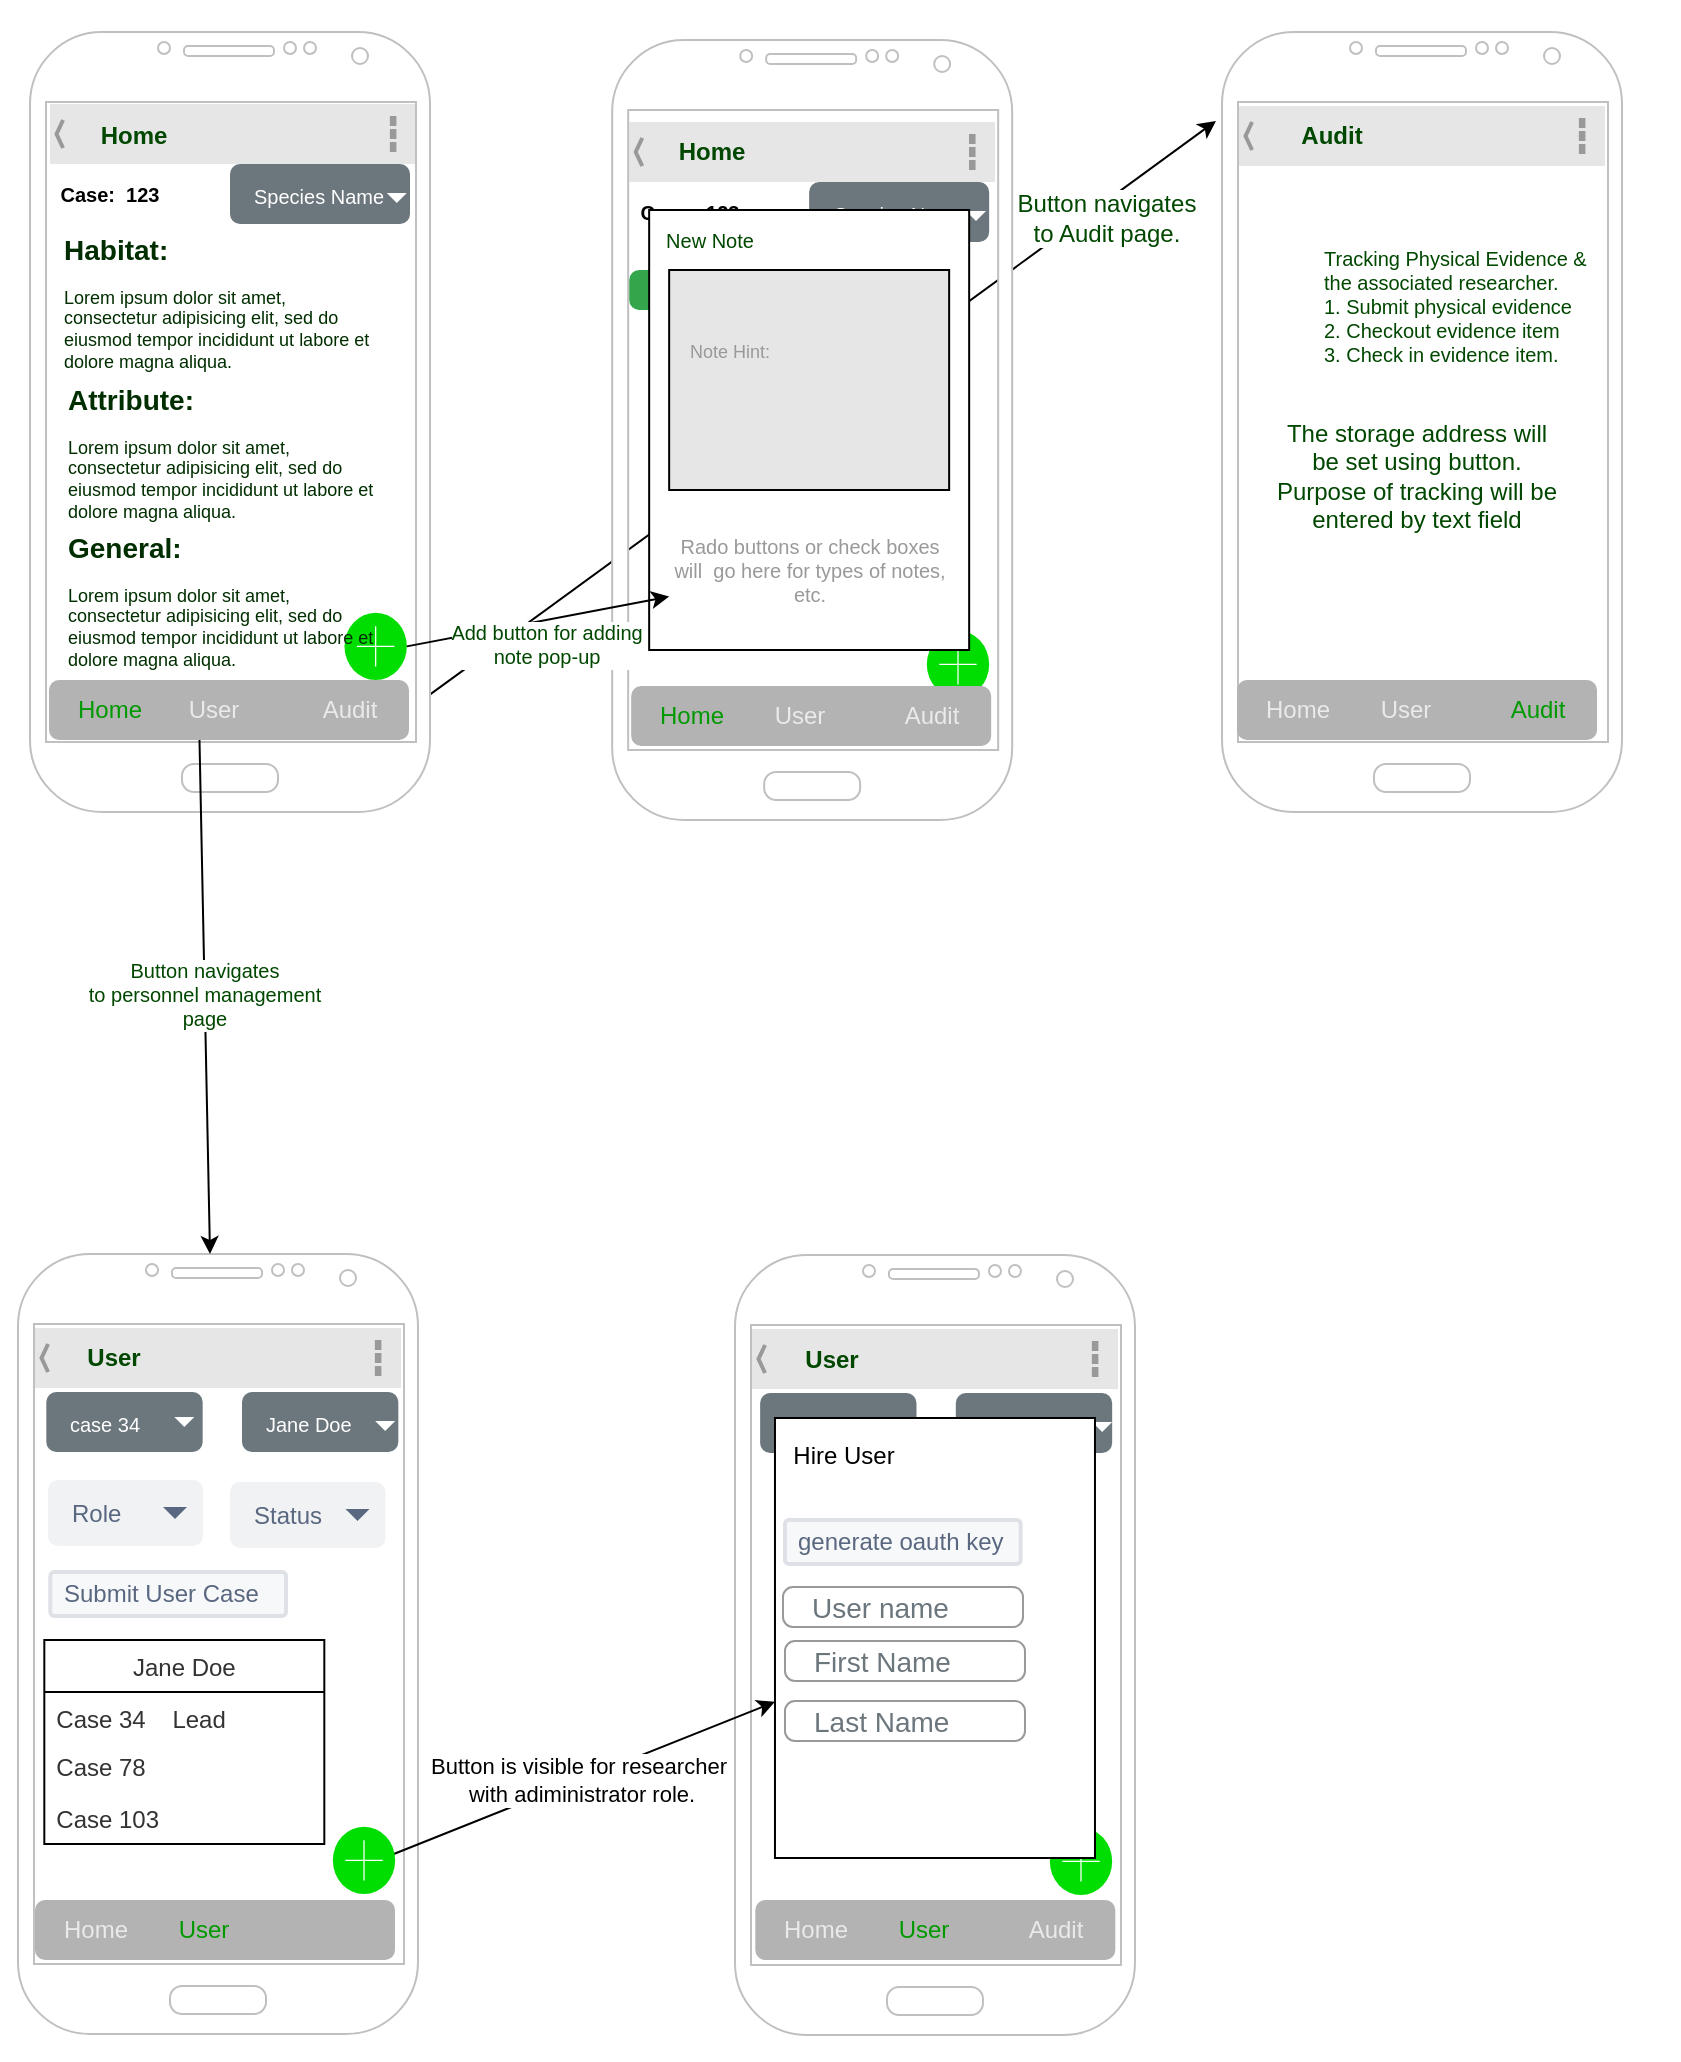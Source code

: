 <mxfile version="17.2.4" type="device"><diagram id="5ib8q7YyQfqiMjE7IbwL" name="Page-1"><mxGraphModel dx="639" dy="2695" grid="1" gridSize="10" guides="1" tooltips="1" connect="1" arrows="1" fold="1" page="1" pageScale="1" pageWidth="850" pageHeight="1100" math="0" shadow="0"><root><mxCell id="0"/><mxCell id="1" parent="0"/><mxCell id="MDxC1gOSOODTEu_U4umg-1" value="" style="group" parent="1" vertex="1" connectable="0"><mxGeometry x="-3.553e-15" y="-1110" width="838.16" height="1030" as="geometry"/></mxCell><mxCell id="-FKx1kbPS8L7Q8CqbfZn-3" value="" style="group" parent="MDxC1gOSOODTEu_U4umg-1" vertex="1" connectable="0"><mxGeometry x="7.105e-15" width="838.16" height="1030" as="geometry"/></mxCell><mxCell id="Mrze12-_42jE3DgpNyG9-81" value="&lt;blockquote style=&quot;margin: 0 0 0 40px ; border: none ; padding: 0px&quot;&gt;&lt;br&gt;&lt;/blockquote&gt;" style="text;html=1;strokeColor=none;fillColor=none;align=left;verticalAlign=middle;whiteSpace=wrap;rounded=0;labelBackgroundColor=none;fontSize=10;fontColor=#004700;container=0;" parent="-FKx1kbPS8L7Q8CqbfZn-3" vertex="1"><mxGeometry x="18.17" y="694" width="179.66" height="253" as="geometry"/></mxCell><mxCell id="-FKx1kbPS8L7Q8CqbfZn-1" value="Button navigates &lt;br&gt;to Audit page." style="endArrow=classic;html=1;rounded=0;fontSize=12;fontColor=#004700;entryX=-0.015;entryY=0.114;entryDx=0;entryDy=0;entryPerimeter=0;exitX=0.985;exitY=0.855;exitDx=0;exitDy=0;exitPerimeter=0;" parent="-FKx1kbPS8L7Q8CqbfZn-3" source="uxTM0sSK9Qr-nFzSJdnY-4" target="Mrze12-_42jE3DgpNyG9-85" edge="1"><mxGeometry x="0.7" y="-8" width="50" height="50" relative="1" as="geometry"><mxPoint x="227.99" y="570" as="sourcePoint"/><mxPoint x="307.99" y="840" as="targetPoint"/><mxPoint y="-1" as="offset"/></mxGeometry></mxCell><mxCell id="Mrze12-_42jE3DgpNyG9-69" value="" style="strokeWidth=1;html=1;shadow=0;dashed=0;shape=mxgraph.android.action_bar_landscape;fillColor=#E6E6E6;strokeColor=#c0c0c0;strokeWidth=2;container=0;" parent="-FKx1kbPS8L7Q8CqbfZn-3" vertex="1"><mxGeometry x="16.5" y="664" width="183" height="30" as="geometry"/></mxCell><mxCell id="Mrze12-_42jE3DgpNyG9-70" value="" style="verticalLabelPosition=bottom;verticalAlign=top;html=1;shadow=0;dashed=0;strokeWidth=1;shape=mxgraph.android.phone2;strokeColor=#c0c0c0;container=0;" parent="-FKx1kbPS8L7Q8CqbfZn-3" vertex="1"><mxGeometry x="8" y="627" width="200" height="390" as="geometry"/></mxCell><mxCell id="Mrze12-_42jE3DgpNyG9-79" value="" style="shape=triangle;direction=south;fillColor=#ffffff;strokeColor=none;perimeter=none;container=0;" parent="-FKx1kbPS8L7Q8CqbfZn-3" vertex="1"><mxGeometry x="193.42" y="627.5" width="10" height="5" as="geometry"><mxPoint x="-17" y="-2.5" as="offset"/></mxGeometry></mxCell><mxCell id="Mrze12-_42jE3DgpNyG9-84" value="" style="strokeWidth=1;html=1;shadow=0;dashed=0;shape=mxgraph.android.action_bar_landscape;fillColor=#E6E6E6;strokeColor=#c0c0c0;strokeWidth=2;container=0;" parent="-FKx1kbPS8L7Q8CqbfZn-3" vertex="1"><mxGeometry x="618.5" y="53" width="183" height="30" as="geometry"/></mxCell><mxCell id="Mrze12-_42jE3DgpNyG9-85" value="" style="verticalLabelPosition=bottom;verticalAlign=top;html=1;shadow=0;dashed=0;strokeWidth=1;shape=mxgraph.android.phone2;strokeColor=#c0c0c0;container=0;" parent="-FKx1kbPS8L7Q8CqbfZn-3" vertex="1"><mxGeometry x="610" y="16" width="200" height="390" as="geometry"/></mxCell><mxCell id="Mrze12-_42jE3DgpNyG9-87" value="" style="shape=triangle;direction=south;fillColor=#ffffff;strokeColor=none;perimeter=none;container=0;" parent="-FKx1kbPS8L7Q8CqbfZn-3" vertex="1"><mxGeometry x="795.42" y="16.5" width="10" height="5" as="geometry"><mxPoint x="-17" y="-2.5" as="offset"/></mxGeometry></mxCell><mxCell id="Mrze12-_42jE3DgpNyG9-88" value="&lt;blockquote style=&quot;margin: 0 0 0 40px ; border: none ; padding: 0px&quot;&gt;Tracking Physical Evidence &amp;amp; the associated researcher.&lt;/blockquote&gt;&lt;blockquote style=&quot;margin: 0 0 0 40px ; border: none ; padding: 0px&quot;&gt;1. Submit physical evidence&lt;/blockquote&gt;&lt;blockquote style=&quot;margin: 0 0 0 40px ; border: none ; padding: 0px&quot;&gt;2. Checkout evidence item&lt;/blockquote&gt;&lt;blockquote style=&quot;margin: 0 0 0 40px ; border: none ; padding: 0px&quot;&gt;3. Check in evidence item.&lt;/blockquote&gt;" style="text;html=1;strokeColor=none;fillColor=none;align=left;verticalAlign=middle;whiteSpace=wrap;rounded=0;labelBackgroundColor=none;fontSize=10;fontColor=#004700;container=0;" parent="-FKx1kbPS8L7Q8CqbfZn-3" vertex="1"><mxGeometry x="618.5" y="113" width="179.66" height="80" as="geometry"/></mxCell><mxCell id="Mrze12-_42jE3DgpNyG9-90" value="&lt;b&gt;&lt;font style=&quot;font-size: 12px&quot;&gt;User&lt;/font&gt;&lt;/b&gt;" style="text;html=1;strokeColor=none;fillColor=none;align=center;verticalAlign=middle;whiteSpace=wrap;rounded=0;labelBackgroundColor=none;fontSize=10;fontColor=#004700;container=0;" parent="-FKx1kbPS8L7Q8CqbfZn-3" vertex="1"><mxGeometry x="26.16" y="664" width="60" height="30" as="geometry"/></mxCell><mxCell id="Mrze12-_42jE3DgpNyG9-91" value="&lt;span style=&quot;font-size: 12px&quot;&gt;&lt;b&gt;Audit&lt;/b&gt;&lt;/span&gt;" style="text;html=1;strokeColor=none;fillColor=none;align=center;verticalAlign=middle;whiteSpace=wrap;rounded=0;labelBackgroundColor=none;fontSize=10;fontColor=#004700;container=0;" parent="-FKx1kbPS8L7Q8CqbfZn-3" vertex="1"><mxGeometry x="635" y="53" width="60" height="30" as="geometry"/></mxCell><mxCell id="Mrze12-_42jE3DgpNyG9-92" value="The storage address will be set using button.&lt;br&gt;Purpose of tracking will be entered by text field" style="text;html=1;strokeColor=none;fillColor=none;align=center;verticalAlign=middle;whiteSpace=wrap;rounded=0;labelBackgroundColor=none;fontSize=12;fontColor=#004700;container=0;" parent="-FKx1kbPS8L7Q8CqbfZn-3" vertex="1"><mxGeometry x="635" y="196" width="145" height="84.5" as="geometry"/></mxCell><mxCell id="MDxC1gOSOODTEu_U4umg-4" value="&lt;font style=&quot;font-size: 10px&quot;&gt;case 34&lt;/font&gt;" style="html=1;shadow=0;dashed=0;shape=mxgraph.bootstrap.rrect;rSize=5;strokeColor=none;strokeWidth=1;fillColor=#6C767D;fontColor=#ffffff;whiteSpace=wrap;align=left;verticalAlign=middle;fontStyle=0;fontSize=14;spacingLeft=10;container=0;" parent="-FKx1kbPS8L7Q8CqbfZn-3" vertex="1"><mxGeometry x="22.16" y="696" width="78.17" height="30" as="geometry"/></mxCell><mxCell id="MDxC1gOSOODTEu_U4umg-2" value="&lt;font style=&quot;font-size: 10px&quot;&gt;Jane Doe&lt;/font&gt;" style="html=1;shadow=0;dashed=0;shape=mxgraph.bootstrap.rrect;rSize=5;strokeColor=none;strokeWidth=1;fillColor=#6C767D;fontColor=#ffffff;whiteSpace=wrap;align=left;verticalAlign=middle;fontStyle=0;fontSize=14;spacingLeft=10;container=0;" parent="-FKx1kbPS8L7Q8CqbfZn-3" vertex="1"><mxGeometry x="120" y="696" width="78.17" height="30" as="geometry"/></mxCell><mxCell id="MDxC1gOSOODTEu_U4umg-3" value="" style="shape=triangle;direction=south;fillColor=#ffffff;strokeColor=none;perimeter=none;container=0;" parent="-FKx1kbPS8L7Q8CqbfZn-3" vertex="1"><mxGeometry x="186.59" y="710.5" width="10" height="5" as="geometry"><mxPoint x="-17" y="-2.5" as="offset"/></mxGeometry></mxCell><mxCell id="MDxC1gOSOODTEu_U4umg-22" value="" style="shape=triangle;direction=south;fillColor=#ffffff;strokeColor=none;perimeter=none;container=0;" parent="-FKx1kbPS8L7Q8CqbfZn-3" vertex="1"><mxGeometry x="86.16" y="708.5" width="10" height="5" as="geometry"><mxPoint x="-17" y="-2.5" as="offset"/></mxGeometry></mxCell><mxCell id="Mrze12-_42jE3DgpNyG9-32" value="taxonomy" style="html=1;shadow=0;dashed=0;shape=mxgraph.bootstrap.radioButton2;labelPosition=right;verticalLabelPosition=middle;align=left;verticalAlign=middle;gradientColor=#DEDEDE;fillColor=#EDEDED;checked=1;spacing=5;checkedFill=#0085FC;checkedStroke=#ffffff;sketch=0;labelBackgroundColor=none;fontSize=9;fontColor=#999999;container=0;" parent="-FKx1kbPS8L7Q8CqbfZn-3" vertex="1"><mxGeometry x="328.58" y="238" width="10" height="10" as="geometry"/></mxCell><mxCell id="Mrze12-_42jE3DgpNyG9-33" value="habitat" style="html=1;shadow=0;dashed=0;shape=mxgraph.bootstrap.radioButton2;labelPosition=right;verticalLabelPosition=middle;align=left;verticalAlign=middle;gradientColor=#DEDEDE;fillColor=#EDEDED;checked=0;spacing=5;checkedFill=#0085FC;checkedStroke=#ffffff;sketch=0;labelBackgroundColor=none;fontSize=9;fontColor=#999999;container=0;" parent="-FKx1kbPS8L7Q8CqbfZn-3" vertex="1"><mxGeometry x="328.58" y="256" width="10" height="10" as="geometry"/></mxCell><mxCell id="Mrze12-_42jE3DgpNyG9-34" value="general" style="html=1;shadow=0;dashed=0;shape=mxgraph.bootstrap.radioButton2;labelPosition=right;verticalLabelPosition=middle;align=left;verticalAlign=middle;gradientColor=#DEDEDE;fillColor=#EDEDED;checked=0;spacing=5;fontColor=#6C767D;checkedFill=#0085FC;checkedStroke=#ffffff;sketch=0;labelBackgroundColor=none;fontSize=9;container=0;" parent="-FKx1kbPS8L7Q8CqbfZn-3" vertex="1"><mxGeometry x="328.58" y="275" width="10" height="10" as="geometry"/></mxCell><mxCell id="Mrze12-_42jE3DgpNyG9-18" value="Notes" style="html=1;shadow=0;dashed=0;shape=mxgraph.bootstrap.rrect;rSize=5;strokeColor=none;strokeWidth=1;fillColor=#33A64C;fontColor=#FFFFFF;whiteSpace=wrap;align=center;verticalAlign=middle;spacingLeft=0;fontStyle=0;fontSize=16;spacing=5;container=0;" parent="-FKx1kbPS8L7Q8CqbfZn-3" vertex="1"><mxGeometry x="313.58" y="135" width="70" height="20" as="geometry"/></mxCell><mxCell id="Mrze12-_42jE3DgpNyG9-25" value="&lt;b&gt;Case:&amp;nbsp; 123&lt;/b&gt;" style="text;html=1;strokeColor=none;fillColor=none;align=center;verticalAlign=middle;whiteSpace=wrap;rounded=0;fontSize=10;container=0;" parent="-FKx1kbPS8L7Q8CqbfZn-3" vertex="1"><mxGeometry x="313.58" y="91" width="60" height="30" as="geometry"/></mxCell><mxCell id="Mrze12-_42jE3DgpNyG9-28" value="Add Note" style="text;html=1;strokeColor=none;fillColor=none;align=center;verticalAlign=middle;whiteSpace=wrap;rounded=0;container=0;" parent="-FKx1kbPS8L7Q8CqbfZn-3" vertex="1"><mxGeometry x="323.58" y="105" width="60" height="30" as="geometry"/></mxCell><mxCell id="Mrze12-_42jE3DgpNyG9-23" value="&lt;font style=&quot;font-size: 10px&quot;&gt;Species Name&lt;/font&gt;" style="html=1;shadow=0;dashed=0;shape=mxgraph.bootstrap.rrect;rSize=5;strokeColor=none;strokeWidth=1;fillColor=#6C767D;fontColor=#ffffff;whiteSpace=wrap;align=left;verticalAlign=middle;fontStyle=0;fontSize=14;spacingLeft=10;container=0;" parent="-FKx1kbPS8L7Q8CqbfZn-3" vertex="1"><mxGeometry x="403.58" y="91" width="90" height="30" as="geometry"/></mxCell><mxCell id="Mrze12-_42jE3DgpNyG9-24" value="" style="shape=triangle;direction=south;fillColor=#ffffff;strokeColor=none;perimeter=none;container=0;" parent="-FKx1kbPS8L7Q8CqbfZn-3" vertex="1"><mxGeometry x="482.0" y="105.5" width="10" height="5" as="geometry"><mxPoint x="-17" y="-2.5" as="offset"/></mxGeometry></mxCell><mxCell id="Mrze12-_42jE3DgpNyG9-15" value="" style="strokeWidth=1;html=1;shadow=0;dashed=0;shape=mxgraph.android.action_bar_landscape;fillColor=#E6E6E6;strokeColor=#c0c0c0;strokeWidth=2;container=0;" parent="-FKx1kbPS8L7Q8CqbfZn-3" vertex="1"><mxGeometry x="313.58" y="61" width="183" height="30" as="geometry"/></mxCell><mxCell id="Nez2CpCyBFTR5WrVPbtK-48" value="" style="edgeStyle=none;rounded=0;orthogonalLoop=1;jettySize=auto;html=1;fontColor=#EAEAEA;" edge="1" parent="-FKx1kbPS8L7Q8CqbfZn-3" target="Nez2CpCyBFTR5WrVPbtK-47"><mxGeometry relative="1" as="geometry"><mxPoint x="403.58" y="364" as="sourcePoint"/></mxGeometry></mxCell><mxCell id="Nez2CpCyBFTR5WrVPbtK-49" value="" style="edgeStyle=none;rounded=0;orthogonalLoop=1;jettySize=auto;html=1;fontColor=#EAEAEA;" edge="1" parent="-FKx1kbPS8L7Q8CqbfZn-3" target="Nez2CpCyBFTR5WrVPbtK-46"><mxGeometry relative="1" as="geometry"><mxPoint x="403.58" y="364" as="sourcePoint"/></mxGeometry></mxCell><mxCell id="Mrze12-_42jE3DgpNyG9-26" value="" style="html=1;verticalLabelPosition=bottom;labelBackgroundColor=#ffffff;verticalAlign=top;shadow=0;dashed=0;strokeWidth=2;shape=mxgraph.ios7.misc.add;fillColor=#00dd00;strokeColor=#ffffff;sketch=0;direction=south;rotation=0;container=0;" parent="-FKx1kbPS8L7Q8CqbfZn-3" vertex="1"><mxGeometry x="462.42" y="315.38" width="31.16" height="33.62" as="geometry"/></mxCell><mxCell id="Mrze12-_42jE3DgpNyG9-27" value="" style="whiteSpace=wrap;html=1;container=0;" parent="-FKx1kbPS8L7Q8CqbfZn-3" vertex="1"><mxGeometry x="323.58" y="105" width="160" height="220" as="geometry"/></mxCell><mxCell id="Mrze12-_42jE3DgpNyG9-29" value="" style="whiteSpace=wrap;html=1;labelBackgroundColor=#1A1A1A;fontColor=none;noLabel=1;textOpacity=40;fillColor=#E6E6E6;container=0;" parent="-FKx1kbPS8L7Q8CqbfZn-3" vertex="1"><mxGeometry x="333.58" y="135" width="140" height="110" as="geometry"/></mxCell><mxCell id="Mrze12-_42jE3DgpNyG9-31" value="&lt;font color=&quot;#999999&quot; style=&quot;font-size: 9px&quot;&gt;Note Hint:&lt;/font&gt;" style="text;html=1;strokeColor=none;fillColor=none;align=center;verticalAlign=middle;whiteSpace=wrap;rounded=0;labelBackgroundColor=none;fontColor=none;container=0;" parent="-FKx1kbPS8L7Q8CqbfZn-3" vertex="1"><mxGeometry x="333.58" y="160" width="60" height="30" as="geometry"/></mxCell><mxCell id="Mrze12-_42jE3DgpNyG9-16" value="" style="verticalLabelPosition=bottom;verticalAlign=top;html=1;shadow=0;dashed=0;strokeWidth=1;shape=mxgraph.android.phone2;strokeColor=#c0c0c0;container=0;" parent="-FKx1kbPS8L7Q8CqbfZn-3" vertex="1"><mxGeometry x="305.08" y="20" width="200" height="390" as="geometry"/></mxCell><mxCell id="Mrze12-_42jE3DgpNyG9-66" value="Rado buttons or check boxes will&amp;nbsp; go here for types of notes, etc." style="text;html=1;strokeColor=none;fillColor=none;align=center;verticalAlign=middle;whiteSpace=wrap;rounded=0;labelBackgroundColor=none;fontSize=10;fontColor=#999999;container=0;" parent="-FKx1kbPS8L7Q8CqbfZn-3" vertex="1"><mxGeometry x="333.58" y="255" width="140" height="60" as="geometry"/></mxCell><mxCell id="Mrze12-_42jE3DgpNyG9-67" value="&lt;font color=&quot;#004700&quot;&gt;New Note&lt;/font&gt;" style="text;html=1;strokeColor=none;fillColor=none;align=center;verticalAlign=middle;whiteSpace=wrap;rounded=0;labelBackgroundColor=none;fontSize=10;fontColor=#999999;container=0;" parent="-FKx1kbPS8L7Q8CqbfZn-3" vertex="1"><mxGeometry x="323.58" y="105" width="60" height="30" as="geometry"/></mxCell><mxCell id="uxTM0sSK9Qr-nFzSJdnY-2" value="" style="strokeWidth=1;html=1;shadow=0;dashed=0;shape=mxgraph.android.action_bar_landscape;fillColor=#E6E6E6;strokeColor=#c0c0c0;strokeWidth=2;container=0;" parent="-FKx1kbPS8L7Q8CqbfZn-3" vertex="1"><mxGeometry x="24.0" y="52" width="183" height="30" as="geometry"/></mxCell><mxCell id="uxTM0sSK9Qr-nFzSJdnY-4" value="" style="verticalLabelPosition=bottom;verticalAlign=top;html=1;shadow=0;dashed=0;strokeWidth=1;shape=mxgraph.android.phone2;strokeColor=#c0c0c0;container=0;" parent="-FKx1kbPS8L7Q8CqbfZn-3" vertex="1"><mxGeometry x="14.0" y="16" width="200" height="390" as="geometry"/></mxCell><mxCell id="9fHro8NH50NY_lw8CcyG-21" value="&lt;b&gt;Case:&amp;nbsp; 123&lt;/b&gt;" style="text;html=1;strokeColor=none;fillColor=none;align=center;verticalAlign=middle;whiteSpace=wrap;rounded=0;fontSize=10;container=0;" parent="-FKx1kbPS8L7Q8CqbfZn-3" vertex="1"><mxGeometry x="24.0" y="82" width="60" height="30" as="geometry"/></mxCell><mxCell id="9fHro8NH50NY_lw8CcyG-6" value="&lt;font style=&quot;font-size: 10px&quot;&gt;Species Name&lt;/font&gt;" style="html=1;shadow=0;dashed=0;shape=mxgraph.bootstrap.rrect;rSize=5;strokeColor=none;strokeWidth=1;fillColor=#6C767D;fontColor=#ffffff;whiteSpace=wrap;align=left;verticalAlign=middle;fontStyle=0;fontSize=14;spacingLeft=10;container=0;" parent="-FKx1kbPS8L7Q8CqbfZn-3" vertex="1"><mxGeometry x="114" y="82" width="90" height="30" as="geometry"/></mxCell><mxCell id="9fHro8NH50NY_lw8CcyG-7" value="" style="shape=triangle;direction=south;fillColor=#ffffff;strokeColor=none;perimeter=none;container=0;" parent="-FKx1kbPS8L7Q8CqbfZn-3" vertex="1"><mxGeometry x="192.42" y="96.5" width="10" height="5" as="geometry"><mxPoint x="-17" y="-2.5" as="offset"/></mxGeometry></mxCell><mxCell id="uxTM0sSK9Qr-nFzSJdnY-24" value="" style="html=1;verticalLabelPosition=bottom;labelBackgroundColor=#ffffff;verticalAlign=top;shadow=0;dashed=0;strokeWidth=2;shape=mxgraph.ios7.misc.add;fillColor=#00dd00;strokeColor=#ffffff;sketch=0;direction=south;rotation=0;container=0;" parent="-FKx1kbPS8L7Q8CqbfZn-3" vertex="1"><mxGeometry x="171.26" y="306.38" width="31.16" height="33.62" as="geometry"/></mxCell><mxCell id="Mrze12-_42jE3DgpNyG9-80" value="Button navigates&lt;br&gt;to personnel management&lt;br&gt;page" style="endArrow=classic;html=1;rounded=0;fontSize=10;fontColor=#004700;exitX=0.49;exitY=0.851;exitDx=0;exitDy=0;exitPerimeter=0;" parent="-FKx1kbPS8L7Q8CqbfZn-3" target="Mrze12-_42jE3DgpNyG9-70" edge="1"><mxGeometry width="50" height="50" relative="1" as="geometry"><mxPoint x="98.65" y="365.53" as="sourcePoint"/><mxPoint x="197.99" y="720" as="targetPoint"/></mxGeometry></mxCell><mxCell id="Mrze12-_42jE3DgpNyG9-68" value="Add button for adding &lt;br&gt;note pop-up" style="endArrow=classic;html=1;rounded=0;fontSize=10;fontColor=#004700;exitX=0.5;exitY=0;exitDx=0;exitDy=0;exitPerimeter=0;" parent="-FKx1kbPS8L7Q8CqbfZn-3" source="uxTM0sSK9Qr-nFzSJdnY-24" edge="1" target="Mrze12-_42jE3DgpNyG9-66"><mxGeometry x="0.026" y="-12" width="50" height="50" relative="1" as="geometry"><mxPoint x="257.99" y="650" as="sourcePoint"/><mxPoint x="360" y="630" as="targetPoint"/><mxPoint as="offset"/></mxGeometry></mxCell><mxCell id="Nez2CpCyBFTR5WrVPbtK-22" value="" style="group" vertex="1" connectable="0" parent="-FKx1kbPS8L7Q8CqbfZn-3"><mxGeometry x="23.5" y="340" width="180.0" height="30" as="geometry"/></mxCell><mxCell id="Nez2CpCyBFTR5WrVPbtK-13" value="&lt;font color=&quot;#eaeaea&quot;&gt;Track&lt;/font&gt;" style="text;html=1;strokeColor=none;fillColor=none;align=center;verticalAlign=middle;whiteSpace=wrap;rounded=0;" vertex="1" parent="Nez2CpCyBFTR5WrVPbtK-22"><mxGeometry x="120.0" width="60" height="30" as="geometry"/></mxCell><mxCell id="Nez2CpCyBFTR5WrVPbtK-17" value="" style="html=1;shadow=0;dashed=0;shape=mxgraph.bootstrap.rrect;rSize=5;strokeColor=none;html=1;whiteSpace=wrap;fillColor=#B3B3B3;fontColor=#ffffff;sketch=0;container=0;" vertex="1" parent="Nez2CpCyBFTR5WrVPbtK-22"><mxGeometry width="180" height="30" as="geometry"/></mxCell><mxCell id="Nez2CpCyBFTR5WrVPbtK-19" value="&lt;font color=&quot;#eaeaea&quot;&gt;User&lt;/font&gt;" style="text;html=1;strokeColor=none;fillColor=none;align=center;verticalAlign=middle;whiteSpace=wrap;rounded=0;" vertex="1" parent="Nez2CpCyBFTR5WrVPbtK-22"><mxGeometry x="54.16" width="55.84" height="30" as="geometry"/></mxCell><mxCell id="Nez2CpCyBFTR5WrVPbtK-20" value="&lt;font color=&quot;#009900&quot;&gt;Home&lt;/font&gt;" style="text;html=1;strokeColor=none;fillColor=none;align=center;verticalAlign=middle;whiteSpace=wrap;rounded=0;" vertex="1" parent="Nez2CpCyBFTR5WrVPbtK-22"><mxGeometry width="60" height="30" as="geometry"/></mxCell><mxCell id="Nez2CpCyBFTR5WrVPbtK-21" value="&lt;font color=&quot;#eaeaea&quot;&gt;Audit&lt;/font&gt;" style="text;html=1;strokeColor=none;fillColor=none;align=center;verticalAlign=middle;whiteSpace=wrap;rounded=0;" vertex="1" parent="Nez2CpCyBFTR5WrVPbtK-22"><mxGeometry x="120.0" width="60" height="30" as="geometry"/></mxCell><mxCell id="Nez2CpCyBFTR5WrVPbtK-29" style="edgeStyle=none;rounded=0;orthogonalLoop=1;jettySize=auto;html=1;exitX=1;exitY=0.75;exitDx=0;exitDy=0;fontColor=#EAEAEA;" edge="1" parent="Nez2CpCyBFTR5WrVPbtK-22" source="Nez2CpCyBFTR5WrVPbtK-21" target="Nez2CpCyBFTR5WrVPbtK-21"><mxGeometry relative="1" as="geometry"/></mxCell><mxCell id="Nez2CpCyBFTR5WrVPbtK-42" value="" style="group" vertex="1" connectable="0" parent="-FKx1kbPS8L7Q8CqbfZn-3"><mxGeometry x="314.58" y="343" width="180.0" height="30" as="geometry"/></mxCell><mxCell id="Nez2CpCyBFTR5WrVPbtK-43" value="&lt;font color=&quot;#eaeaea&quot;&gt;Track&lt;/font&gt;" style="text;html=1;strokeColor=none;fillColor=none;align=center;verticalAlign=middle;whiteSpace=wrap;rounded=0;" vertex="1" parent="Nez2CpCyBFTR5WrVPbtK-42"><mxGeometry x="120.0" width="60" height="30" as="geometry"/></mxCell><mxCell id="Nez2CpCyBFTR5WrVPbtK-44" value="" style="html=1;shadow=0;dashed=0;shape=mxgraph.bootstrap.rrect;rSize=5;strokeColor=none;html=1;whiteSpace=wrap;fillColor=#B3B3B3;fontColor=#ffffff;sketch=0;container=0;" vertex="1" parent="Nez2CpCyBFTR5WrVPbtK-42"><mxGeometry width="180" height="30" as="geometry"/></mxCell><mxCell id="Nez2CpCyBFTR5WrVPbtK-45" value="&lt;font color=&quot;#eaeaea&quot;&gt;User&lt;/font&gt;" style="text;html=1;strokeColor=none;fillColor=none;align=center;verticalAlign=middle;whiteSpace=wrap;rounded=0;" vertex="1" parent="Nez2CpCyBFTR5WrVPbtK-42"><mxGeometry x="54.16" width="60" height="30" as="geometry"/></mxCell><mxCell id="Nez2CpCyBFTR5WrVPbtK-46" value="&lt;font color=&quot;#009900&quot;&gt;Home&lt;/font&gt;" style="text;html=1;strokeColor=none;fillColor=none;align=center;verticalAlign=middle;whiteSpace=wrap;rounded=0;" vertex="1" parent="Nez2CpCyBFTR5WrVPbtK-42"><mxGeometry width="60" height="30" as="geometry"/></mxCell><mxCell id="Nez2CpCyBFTR5WrVPbtK-47" value="&lt;font color=&quot;#eaeaea&quot;&gt;Audit&lt;/font&gt;" style="text;html=1;strokeColor=none;fillColor=none;align=center;verticalAlign=middle;whiteSpace=wrap;rounded=0;" vertex="1" parent="Nez2CpCyBFTR5WrVPbtK-42"><mxGeometry x="120.0" width="60" height="30" as="geometry"/></mxCell><mxCell id="Nez2CpCyBFTR5WrVPbtK-30" value="" style="group" vertex="1" connectable="0" parent="-FKx1kbPS8L7Q8CqbfZn-3"><mxGeometry x="16.5" y="950" width="180.0" height="30" as="geometry"/></mxCell><mxCell id="Nez2CpCyBFTR5WrVPbtK-32" value="" style="html=1;shadow=0;dashed=0;shape=mxgraph.bootstrap.rrect;rSize=5;strokeColor=none;html=1;whiteSpace=wrap;fillColor=#B3B3B3;fontColor=#ffffff;sketch=0;container=0;" vertex="1" parent="Nez2CpCyBFTR5WrVPbtK-30"><mxGeometry width="180" height="30" as="geometry"/></mxCell><mxCell id="Nez2CpCyBFTR5WrVPbtK-33" value="&lt;font color=&quot;#009900&quot;&gt;User&lt;/font&gt;" style="text;html=1;strokeColor=none;fillColor=none;align=center;verticalAlign=middle;whiteSpace=wrap;rounded=0;" vertex="1" parent="Nez2CpCyBFTR5WrVPbtK-30"><mxGeometry x="54.16" width="60" height="30" as="geometry"/></mxCell><mxCell id="Nez2CpCyBFTR5WrVPbtK-34" value="&lt;font color=&quot;#eaeaea&quot;&gt;Home&lt;/font&gt;" style="text;html=1;strokeColor=none;fillColor=none;align=center;verticalAlign=middle;whiteSpace=wrap;rounded=0;" vertex="1" parent="Nez2CpCyBFTR5WrVPbtK-30"><mxGeometry width="60" height="30" as="geometry"/></mxCell><mxCell id="Nez2CpCyBFTR5WrVPbtK-23" value="" style="group" vertex="1" connectable="0" parent="-FKx1kbPS8L7Q8CqbfZn-3"><mxGeometry x="617.5" y="340" width="180.0" height="30" as="geometry"/></mxCell><mxCell id="Nez2CpCyBFTR5WrVPbtK-24" value="&lt;font color=&quot;#eaeaea&quot;&gt;Track&lt;/font&gt;" style="text;html=1;strokeColor=none;fillColor=none;align=center;verticalAlign=middle;whiteSpace=wrap;rounded=0;" vertex="1" parent="Nez2CpCyBFTR5WrVPbtK-23"><mxGeometry x="120.0" width="60" height="30" as="geometry"/></mxCell><mxCell id="Nez2CpCyBFTR5WrVPbtK-25" value="" style="html=1;shadow=0;dashed=0;shape=mxgraph.bootstrap.rrect;rSize=5;strokeColor=none;html=1;whiteSpace=wrap;fillColor=#B3B3B3;fontColor=#ffffff;sketch=0;container=0;" vertex="1" parent="Nez2CpCyBFTR5WrVPbtK-23"><mxGeometry width="180" height="30" as="geometry"/></mxCell><mxCell id="Nez2CpCyBFTR5WrVPbtK-26" value="&lt;font color=&quot;#eaeaea&quot;&gt;User&lt;/font&gt;" style="text;html=1;strokeColor=none;fillColor=none;align=center;verticalAlign=middle;whiteSpace=wrap;rounded=0;" vertex="1" parent="Nez2CpCyBFTR5WrVPbtK-23"><mxGeometry x="54.16" width="60" height="30" as="geometry"/></mxCell><mxCell id="Nez2CpCyBFTR5WrVPbtK-27" value="&lt;font color=&quot;#eaeaea&quot;&gt;Home&lt;/font&gt;" style="text;html=1;strokeColor=none;fillColor=none;align=center;verticalAlign=middle;whiteSpace=wrap;rounded=0;" vertex="1" parent="Nez2CpCyBFTR5WrVPbtK-23"><mxGeometry width="60" height="30" as="geometry"/></mxCell><mxCell id="Nez2CpCyBFTR5WrVPbtK-28" value="&lt;font color=&quot;#009900&quot;&gt;Audit&lt;/font&gt;" style="text;html=1;strokeColor=none;fillColor=none;align=center;verticalAlign=middle;whiteSpace=wrap;rounded=0;" vertex="1" parent="Nez2CpCyBFTR5WrVPbtK-23"><mxGeometry x="120.0" width="60" height="30" as="geometry"/></mxCell><mxCell id="Nez2CpCyBFTR5WrVPbtK-53" value="Role" style="rounded=1;fillColor=#F1F2F4;strokeColor=none;html=1;fontColor=#596780;align=left;fontSize=12;spacingLeft=10;sketch=0;" vertex="1" parent="-FKx1kbPS8L7Q8CqbfZn-3"><mxGeometry x="23" y="740" width="77.5" height="33" as="geometry"/></mxCell><mxCell id="Nez2CpCyBFTR5WrVPbtK-54" value="" style="shape=triangle;direction=south;fillColor=#596780;strokeColor=none;html=1;sketch=0;fontColor=#EAEAEA;" vertex="1" parent="Nez2CpCyBFTR5WrVPbtK-53"><mxGeometry x="1" y="0.5" width="12" height="6" relative="1" as="geometry"><mxPoint x="-20" y="-3" as="offset"/></mxGeometry></mxCell><mxCell id="Nez2CpCyBFTR5WrVPbtK-55" value="&lt;b&gt;&lt;font style=&quot;font-size: 12px&quot;&gt;Home&lt;/font&gt;&lt;/b&gt;" style="text;html=1;strokeColor=none;fillColor=none;align=center;verticalAlign=middle;whiteSpace=wrap;rounded=0;labelBackgroundColor=none;fontSize=10;fontColor=#004700;container=0;" vertex="1" parent="-FKx1kbPS8L7Q8CqbfZn-3"><mxGeometry x="36.16" y="53" width="60" height="30" as="geometry"/></mxCell><mxCell id="Nez2CpCyBFTR5WrVPbtK-56" value="&lt;b&gt;&lt;font style=&quot;font-size: 12px&quot;&gt;Home&lt;/font&gt;&lt;/b&gt;" style="text;html=1;strokeColor=none;fillColor=none;align=center;verticalAlign=middle;whiteSpace=wrap;rounded=0;labelBackgroundColor=none;fontSize=10;fontColor=#004700;container=0;" vertex="1" parent="-FKx1kbPS8L7Q8CqbfZn-3"><mxGeometry x="324.65" y="61" width="60" height="30" as="geometry"/></mxCell><mxCell id="Nez2CpCyBFTR5WrVPbtK-60" value="" style="group" vertex="1" connectable="0" parent="-FKx1kbPS8L7Q8CqbfZn-3"><mxGeometry x="366.49" y="625.5" width="200" height="392" as="geometry"/></mxCell><mxCell id="Nez2CpCyBFTR5WrVPbtK-83" value="&lt;font style=&quot;font-size: 10px&quot;&gt;case 34&lt;/font&gt;" style="html=1;shadow=0;dashed=0;shape=mxgraph.bootstrap.rrect;rSize=5;strokeColor=none;strokeWidth=1;fillColor=#6C767D;fontColor=#ffffff;whiteSpace=wrap;align=left;verticalAlign=middle;fontStyle=0;fontSize=14;spacingLeft=10;container=0;" vertex="1" parent="Nez2CpCyBFTR5WrVPbtK-60"><mxGeometry x="12.58" y="71" width="78.17" height="30" as="geometry"/></mxCell><mxCell id="Nez2CpCyBFTR5WrVPbtK-84" value="&lt;font style=&quot;font-size: 10px&quot;&gt;Jane Doe&lt;/font&gt;" style="html=1;shadow=0;dashed=0;shape=mxgraph.bootstrap.rrect;rSize=5;strokeColor=none;strokeWidth=1;fillColor=#6C767D;fontColor=#ffffff;whiteSpace=wrap;align=left;verticalAlign=middle;fontStyle=0;fontSize=14;spacingLeft=10;container=0;" vertex="1" parent="Nez2CpCyBFTR5WrVPbtK-60"><mxGeometry x="110.42" y="71" width="78.17" height="30" as="geometry"/></mxCell><mxCell id="MDxC1gOSOODTEu_U4umg-9" value="&lt;blockquote style=&quot;margin: 0 0 0 40px ; border: none ; padding: 0px&quot;&gt;Depending on access:&lt;br&gt;1. Hire new researcher&lt;div&gt;&lt;span&gt;2. Assign researcher as lead&lt;/span&gt;&lt;/div&gt;&lt;div&gt;&lt;span&gt;3. Assign researcher to case&lt;/span&gt;&lt;/div&gt;&lt;div&gt;&lt;span&gt;4. etc.&lt;/span&gt;&lt;/div&gt;&lt;/blockquote&gt;" style="text;html=1;strokeColor=none;fillColor=none;align=left;verticalAlign=middle;whiteSpace=wrap;rounded=0;labelBackgroundColor=none;fontSize=10;fontColor=#004700;container=0;" parent="Nez2CpCyBFTR5WrVPbtK-60" vertex="1"><mxGeometry x="10.17" y="69" width="179.66" height="253" as="geometry"/></mxCell><mxCell id="MDxC1gOSOODTEu_U4umg-10" value="" style="strokeWidth=1;html=1;shadow=0;dashed=0;shape=mxgraph.android.action_bar_landscape;fillColor=#E6E6E6;strokeColor=#c0c0c0;strokeWidth=2;container=0;" parent="Nez2CpCyBFTR5WrVPbtK-60" vertex="1"><mxGeometry x="8.5" y="39" width="183" height="30" as="geometry"/></mxCell><mxCell id="MDxC1gOSOODTEu_U4umg-11" value="" style="verticalLabelPosition=bottom;verticalAlign=top;html=1;shadow=0;dashed=0;strokeWidth=1;shape=mxgraph.android.phone2;strokeColor=#c0c0c0;container=0;" parent="Nez2CpCyBFTR5WrVPbtK-60" vertex="1"><mxGeometry y="2" width="200" height="390" as="geometry"/></mxCell><mxCell id="MDxC1gOSOODTEu_U4umg-12" value="" style="shape=triangle;direction=south;fillColor=#ffffff;strokeColor=none;perimeter=none;container=0;" parent="Nez2CpCyBFTR5WrVPbtK-60" vertex="1"><mxGeometry x="185.42" y="2.5" width="10" height="5" as="geometry"><mxPoint x="-17" y="-2.5" as="offset"/></mxGeometry></mxCell><mxCell id="MDxC1gOSOODTEu_U4umg-14" value="&lt;span style=&quot;font-size: 12px&quot;&gt;&lt;b&gt;User&lt;/b&gt;&lt;/span&gt;" style="text;html=1;strokeColor=none;fillColor=none;align=center;verticalAlign=middle;whiteSpace=wrap;rounded=0;labelBackgroundColor=none;fontSize=10;fontColor=#004700;container=0;" parent="Nez2CpCyBFTR5WrVPbtK-60" vertex="1"><mxGeometry x="18.16" y="39" width="60" height="30" as="geometry"/></mxCell><mxCell id="MDxC1gOSOODTEu_U4umg-16" value="" style="shape=triangle;direction=south;fillColor=#ffffff;strokeColor=none;perimeter=none;container=0;" parent="Nez2CpCyBFTR5WrVPbtK-60" vertex="1"><mxGeometry x="88.59" y="83.5" width="10" height="5" as="geometry"><mxPoint x="-17" y="-2.5" as="offset"/></mxGeometry></mxCell><mxCell id="MDxC1gOSOODTEu_U4umg-18" value="" style="shape=triangle;direction=south;fillColor=#ffffff;strokeColor=none;perimeter=none;container=0;" parent="Nez2CpCyBFTR5WrVPbtK-60" vertex="1"><mxGeometry x="178.59" y="85.5" width="10" height="5" as="geometry"><mxPoint x="-17" y="-2.5" as="offset"/></mxGeometry></mxCell><mxCell id="MDxC1gOSOODTEu_U4umg-19" value="" style="html=1;verticalLabelPosition=bottom;labelBackgroundColor=#ffffff;verticalAlign=top;shadow=0;dashed=0;strokeWidth=2;shape=mxgraph.ios7.misc.add;fillColor=#00dd00;strokeColor=#ffffff;sketch=0;direction=south;rotation=0;container=0;" parent="Nez2CpCyBFTR5WrVPbtK-60" vertex="1"><mxGeometry x="157.43" y="288.38" width="31.16" height="33.62" as="geometry"/></mxCell><mxCell id="MDxC1gOSOODTEu_U4umg-8" value="" style="whiteSpace=wrap;html=1;container=0;" parent="Nez2CpCyBFTR5WrVPbtK-60" vertex="1"><mxGeometry x="20" y="83.5" width="160" height="220" as="geometry"/></mxCell><mxCell id="MDxC1gOSOODTEu_U4umg-20" value="Hire User" style="text;html=1;strokeColor=none;fillColor=none;align=center;verticalAlign=middle;whiteSpace=wrap;rounded=0;" parent="Nez2CpCyBFTR5WrVPbtK-60" vertex="1"><mxGeometry x="25" y="87.5" width="60" height="30" as="geometry"/></mxCell><mxCell id="Nez2CpCyBFTR5WrVPbtK-36" value="" style="group" vertex="1" connectable="0" parent="Nez2CpCyBFTR5WrVPbtK-60"><mxGeometry x="10.17" y="324.5" width="180.0" height="30" as="geometry"/></mxCell><mxCell id="Nez2CpCyBFTR5WrVPbtK-37" value="&lt;font color=&quot;#eaeaea&quot;&gt;Track&lt;/font&gt;" style="text;html=1;strokeColor=none;fillColor=none;align=center;verticalAlign=middle;whiteSpace=wrap;rounded=0;" vertex="1" parent="Nez2CpCyBFTR5WrVPbtK-36"><mxGeometry x="120.0" width="60" height="30" as="geometry"/></mxCell><mxCell id="Nez2CpCyBFTR5WrVPbtK-38" value="" style="html=1;shadow=0;dashed=0;shape=mxgraph.bootstrap.rrect;rSize=5;strokeColor=none;html=1;whiteSpace=wrap;fillColor=#B3B3B3;fontColor=#ffffff;sketch=0;container=0;" vertex="1" parent="Nez2CpCyBFTR5WrVPbtK-36"><mxGeometry width="180" height="30" as="geometry"/></mxCell><mxCell id="Nez2CpCyBFTR5WrVPbtK-39" value="&lt;font color=&quot;#009900&quot;&gt;User&lt;/font&gt;" style="text;html=1;strokeColor=none;fillColor=none;align=center;verticalAlign=middle;whiteSpace=wrap;rounded=0;" vertex="1" parent="Nez2CpCyBFTR5WrVPbtK-36"><mxGeometry x="54.16" width="60" height="30" as="geometry"/></mxCell><mxCell id="Nez2CpCyBFTR5WrVPbtK-40" value="&lt;font color=&quot;#eaeaea&quot;&gt;Home&lt;/font&gt;" style="text;html=1;strokeColor=none;fillColor=none;align=center;verticalAlign=middle;whiteSpace=wrap;rounded=0;" vertex="1" parent="Nez2CpCyBFTR5WrVPbtK-36"><mxGeometry width="60" height="30" as="geometry"/></mxCell><mxCell id="Nez2CpCyBFTR5WrVPbtK-41" value="&lt;font color=&quot;#eaeaea&quot;&gt;Audit&lt;/font&gt;" style="text;html=1;strokeColor=none;fillColor=none;align=center;verticalAlign=middle;whiteSpace=wrap;rounded=0;" vertex="1" parent="Nez2CpCyBFTR5WrVPbtK-36"><mxGeometry x="120.0" width="60" height="30" as="geometry"/></mxCell><mxCell id="Nez2CpCyBFTR5WrVPbtK-58" value="generate oauth key" style="rounded=1;arcSize=9;fillColor=#F7F8F9;align=left;spacingLeft=5;strokeColor=#DEE1E6;html=1;strokeWidth=2;fontColor=#596780;fontSize=12" vertex="1" parent="Nez2CpCyBFTR5WrVPbtK-60"><mxGeometry x="25" y="134.5" width="117.84" height="22" as="geometry"/></mxCell><mxCell id="Nez2CpCyBFTR5WrVPbtK-80" value="User name" style="html=1;shadow=0;dashed=0;shape=mxgraph.bootstrap.rrect;rSize=5;fillColor=none;strokeColor=#999999;align=left;spacing=15;fontSize=14;fontColor=#6C767D;" vertex="1" parent="Nez2CpCyBFTR5WrVPbtK-60"><mxGeometry width="120" height="20" relative="1" as="geometry"><mxPoint x="24" y="168" as="offset"/></mxGeometry></mxCell><mxCell id="Nez2CpCyBFTR5WrVPbtK-81" value="First Name" style="html=1;shadow=0;dashed=0;shape=mxgraph.bootstrap.rrect;rSize=5;fillColor=none;strokeColor=#999999;align=left;spacing=15;fontSize=14;fontColor=#6C767D;" vertex="1" parent="Nez2CpCyBFTR5WrVPbtK-60"><mxGeometry width="120" height="20" relative="1" as="geometry"><mxPoint x="25" y="195" as="offset"/></mxGeometry></mxCell><mxCell id="Nez2CpCyBFTR5WrVPbtK-82" value="Last Name" style="html=1;shadow=0;dashed=0;shape=mxgraph.bootstrap.rrect;rSize=5;fillColor=none;strokeColor=#999999;align=left;spacing=15;fontSize=14;fontColor=#6C767D;" vertex="1" parent="Nez2CpCyBFTR5WrVPbtK-60"><mxGeometry width="120" height="20" relative="1" as="geometry"><mxPoint x="25" y="225" as="offset"/></mxGeometry></mxCell><mxCell id="Nez2CpCyBFTR5WrVPbtK-63" value="Status" style="rounded=1;fillColor=#F1F2F4;strokeColor=none;html=1;fontColor=#596780;align=left;fontSize=12;spacingLeft=10;sketch=0;" vertex="1" parent="-FKx1kbPS8L7Q8CqbfZn-3"><mxGeometry x="114" y="741" width="77.75" height="33" as="geometry"/></mxCell><mxCell id="Nez2CpCyBFTR5WrVPbtK-64" value="" style="shape=triangle;direction=south;fillColor=#596780;strokeColor=none;html=1;sketch=0;fontColor=#EAEAEA;" vertex="1" parent="Nez2CpCyBFTR5WrVPbtK-63"><mxGeometry x="1" y="0.5" width="12" height="6" relative="1" as="geometry"><mxPoint x="-20" y="-3" as="offset"/></mxGeometry></mxCell><mxCell id="Nez2CpCyBFTR5WrVPbtK-65" value="Jane Doe" style="swimlane;fontStyle=0;childLayout=stackLayout;horizontal=1;startSize=26;fillColor=none;horizontalStack=0;resizeParent=1;resizeParentMax=0;resizeLast=0;collapsible=1;marginBottom=0;fontColor=#333333;" vertex="1" parent="-FKx1kbPS8L7Q8CqbfZn-3"><mxGeometry x="21.16" y="820" width="140" height="102" as="geometry"/></mxCell><mxCell id="Nez2CpCyBFTR5WrVPbtK-66" value="Case 34    Lead" style="text;strokeColor=none;fillColor=none;align=left;verticalAlign=top;spacingLeft=4;spacingRight=4;overflow=hidden;rotatable=0;points=[[0,0.5],[1,0.5]];portConstraint=eastwest;fontColor=#333333;" vertex="1" parent="Nez2CpCyBFTR5WrVPbtK-65"><mxGeometry y="26" width="140" height="24" as="geometry"/></mxCell><mxCell id="Nez2CpCyBFTR5WrVPbtK-67" value="Case 78    " style="text;strokeColor=none;fillColor=none;align=left;verticalAlign=top;spacingLeft=4;spacingRight=4;overflow=hidden;rotatable=0;points=[[0,0.5],[1,0.5]];portConstraint=eastwest;fontColor=#333333;" vertex="1" parent="Nez2CpCyBFTR5WrVPbtK-65"><mxGeometry y="50" width="140" height="26" as="geometry"/></mxCell><mxCell id="Nez2CpCyBFTR5WrVPbtK-68" value="Case 103" style="text;strokeColor=none;fillColor=none;align=left;verticalAlign=top;spacingLeft=4;spacingRight=4;overflow=hidden;rotatable=0;points=[[0,0.5],[1,0.5]];portConstraint=eastwest;fontColor=#333333;" vertex="1" parent="Nez2CpCyBFTR5WrVPbtK-65"><mxGeometry y="76" width="140" height="26" as="geometry"/></mxCell><mxCell id="MDxC1gOSOODTEu_U4umg-21" value="Button is visible for researcher&lt;br&gt;&amp;nbsp;with adiministrator role." style="endArrow=classic;html=1;rounded=0;exitX=0.479;exitY=0.223;exitDx=0;exitDy=0;exitPerimeter=0;" parent="-FKx1kbPS8L7Q8CqbfZn-3" target="MDxC1gOSOODTEu_U4umg-8" edge="1"><mxGeometry width="50" height="50" relative="1" as="geometry"><mxPoint x="189.641" y="929.484" as="sourcePoint"/><mxPoint x="427.99" y="890" as="targetPoint"/></mxGeometry></mxCell><mxCell id="Nez2CpCyBFTR5WrVPbtK-69" value="Submit User Case" style="rounded=1;arcSize=9;fillColor=#F7F8F9;align=left;spacingLeft=5;strokeColor=#DEE1E6;html=1;strokeWidth=2;fontColor=#596780;fontSize=12" vertex="1" parent="-FKx1kbPS8L7Q8CqbfZn-3"><mxGeometry x="24.16" y="786" width="117.84" height="22" as="geometry"/></mxCell><mxCell id="Nez2CpCyBFTR5WrVPbtK-85" value="" style="html=1;verticalLabelPosition=bottom;labelBackgroundColor=#ffffff;verticalAlign=top;shadow=0;dashed=0;strokeWidth=2;shape=mxgraph.ios7.misc.add;fillColor=#00dd00;strokeColor=#ffffff;sketch=0;direction=south;rotation=0;container=0;" vertex="1" parent="-FKx1kbPS8L7Q8CqbfZn-3"><mxGeometry x="165.43" y="913.38" width="31.16" height="33.62" as="geometry"/></mxCell><mxCell id="Nez2CpCyBFTR5WrVPbtK-87" value="&lt;h1 style=&quot;font-size: 14px&quot;&gt;Habitat:&lt;/h1&gt;&lt;p style=&quot;font-size: 9px&quot;&gt;Lorem ipsum dolor sit amet, consectetur adipisicing elit, sed do eiusmod tempor incididunt ut labore et dolore magna aliqua.&lt;/p&gt;" style="text;html=1;strokeColor=none;fillColor=none;spacing=5;spacingTop=-20;whiteSpace=wrap;overflow=hidden;rounded=0;fontColor=#002E00;" vertex="1" parent="-FKx1kbPS8L7Q8CqbfZn-3"><mxGeometry x="26.16" y="118" width="163.84" height="70" as="geometry"/></mxCell><mxCell id="Nez2CpCyBFTR5WrVPbtK-88" value="&lt;h1 style=&quot;font-size: 14px&quot;&gt;Attribute:&lt;/h1&gt;&lt;p style=&quot;font-size: 9px&quot;&gt;Lorem ipsum dolor sit amet, consectetur adipisicing elit, sed do eiusmod tempor incididunt ut labore et dolore magna aliqua.&lt;/p&gt;" style="text;html=1;strokeColor=none;fillColor=none;spacing=5;spacingTop=-20;whiteSpace=wrap;overflow=hidden;rounded=0;fontColor=#002E00;" vertex="1" parent="-FKx1kbPS8L7Q8CqbfZn-3"><mxGeometry x="27.91" y="193" width="163.84" height="70" as="geometry"/></mxCell><mxCell id="Nez2CpCyBFTR5WrVPbtK-89" value="&lt;h1 style=&quot;font-size: 14px&quot;&gt;General:&lt;/h1&gt;&lt;p style=&quot;font-size: 9px&quot;&gt;Lorem ipsum dolor sit amet, consectetur adipisicing elit, sed do eiusmod tempor incididunt ut labore et dolore magna aliqua.&lt;/p&gt;" style="text;html=1;strokeColor=none;fillColor=none;spacing=5;spacingTop=-20;whiteSpace=wrap;overflow=hidden;rounded=0;fontColor=#002E00;" vertex="1" parent="-FKx1kbPS8L7Q8CqbfZn-3"><mxGeometry x="27.58" y="267" width="163.84" height="70" as="geometry"/></mxCell></root></mxGraphModel></diagram></mxfile>